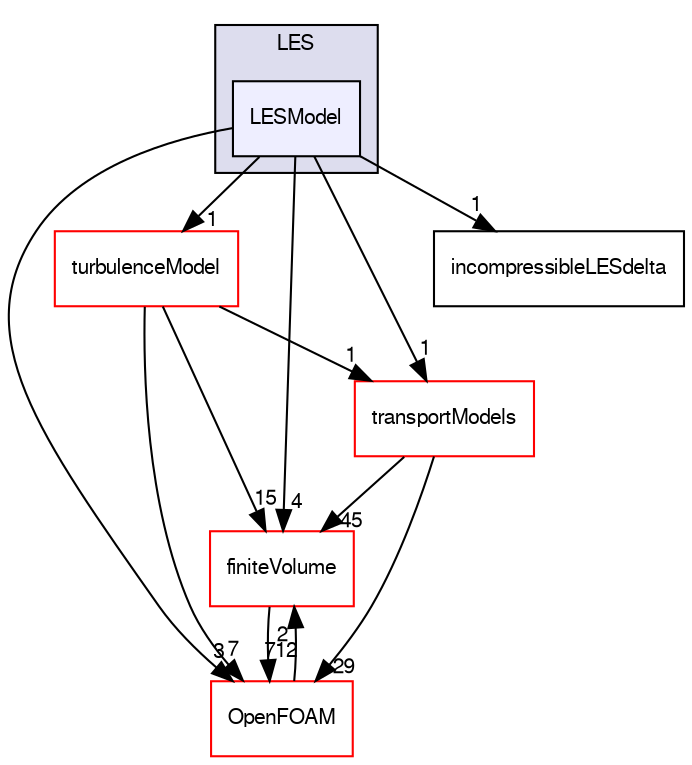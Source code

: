 digraph "src/turbulenceModels/incompressible/LES/LESModel" {
  bgcolor=transparent;
  compound=true
  node [ fontsize="10", fontname="FreeSans"];
  edge [ labelfontsize="10", labelfontname="FreeSans"];
  subgraph clusterdir_0ff4b9382053ae4e5512550be7c1416f {
    graph [ bgcolor="#ddddee", pencolor="black", label="LES" fontname="FreeSans", fontsize="10", URL="dir_0ff4b9382053ae4e5512550be7c1416f.html"]
  dir_fbba176133c9d08022274fa4e03b396c [shape=box, label="LESModel", style="filled", fillcolor="#eeeeff", pencolor="black", URL="dir_fbba176133c9d08022274fa4e03b396c.html"];
  }
  dir_9bd15774b555cf7259a6fa18f99fe99b [shape=box label="finiteVolume" color="red" URL="dir_9bd15774b555cf7259a6fa18f99fe99b.html"];
  dir_da05bf74d59838963c24c1c9b13293c9 [shape=box label="incompressibleLESdelta" URL="dir_da05bf74d59838963c24c1c9b13293c9.html"];
  dir_e925f7b23c72cb9afcc935be7ce496fe [shape=box label="turbulenceModel" color="red" URL="dir_e925f7b23c72cb9afcc935be7ce496fe.html"];
  dir_c5473ff19b20e6ec4dfe5c310b3778a8 [shape=box label="OpenFOAM" color="red" URL="dir_c5473ff19b20e6ec4dfe5c310b3778a8.html"];
  dir_9415e59289a6feeb24164dafa70a594f [shape=box label="transportModels" color="red" URL="dir_9415e59289a6feeb24164dafa70a594f.html"];
  dir_9bd15774b555cf7259a6fa18f99fe99b->dir_c5473ff19b20e6ec4dfe5c310b3778a8 [headlabel="712", labeldistance=1.5 headhref="dir_000749_001732.html"];
  dir_fbba176133c9d08022274fa4e03b396c->dir_9bd15774b555cf7259a6fa18f99fe99b [headlabel="4", labeldistance=1.5 headhref="dir_002841_000749.html"];
  dir_fbba176133c9d08022274fa4e03b396c->dir_da05bf74d59838963c24c1c9b13293c9 [headlabel="1", labeldistance=1.5 headhref="dir_002841_002969.html"];
  dir_fbba176133c9d08022274fa4e03b396c->dir_e925f7b23c72cb9afcc935be7ce496fe [headlabel="1", labeldistance=1.5 headhref="dir_002841_000605.html"];
  dir_fbba176133c9d08022274fa4e03b396c->dir_c5473ff19b20e6ec4dfe5c310b3778a8 [headlabel="3", labeldistance=1.5 headhref="dir_002841_001732.html"];
  dir_fbba176133c9d08022274fa4e03b396c->dir_9415e59289a6feeb24164dafa70a594f [headlabel="1", labeldistance=1.5 headhref="dir_002841_000763.html"];
  dir_e925f7b23c72cb9afcc935be7ce496fe->dir_9bd15774b555cf7259a6fa18f99fe99b [headlabel="15", labeldistance=1.5 headhref="dir_000605_000749.html"];
  dir_e925f7b23c72cb9afcc935be7ce496fe->dir_c5473ff19b20e6ec4dfe5c310b3778a8 [headlabel="7", labeldistance=1.5 headhref="dir_000605_001732.html"];
  dir_e925f7b23c72cb9afcc935be7ce496fe->dir_9415e59289a6feeb24164dafa70a594f [headlabel="1", labeldistance=1.5 headhref="dir_000605_000763.html"];
  dir_c5473ff19b20e6ec4dfe5c310b3778a8->dir_9bd15774b555cf7259a6fa18f99fe99b [headlabel="2", labeldistance=1.5 headhref="dir_001732_000749.html"];
  dir_9415e59289a6feeb24164dafa70a594f->dir_9bd15774b555cf7259a6fa18f99fe99b [headlabel="45", labeldistance=1.5 headhref="dir_000763_000749.html"];
  dir_9415e59289a6feeb24164dafa70a594f->dir_c5473ff19b20e6ec4dfe5c310b3778a8 [headlabel="29", labeldistance=1.5 headhref="dir_000763_001732.html"];
}
